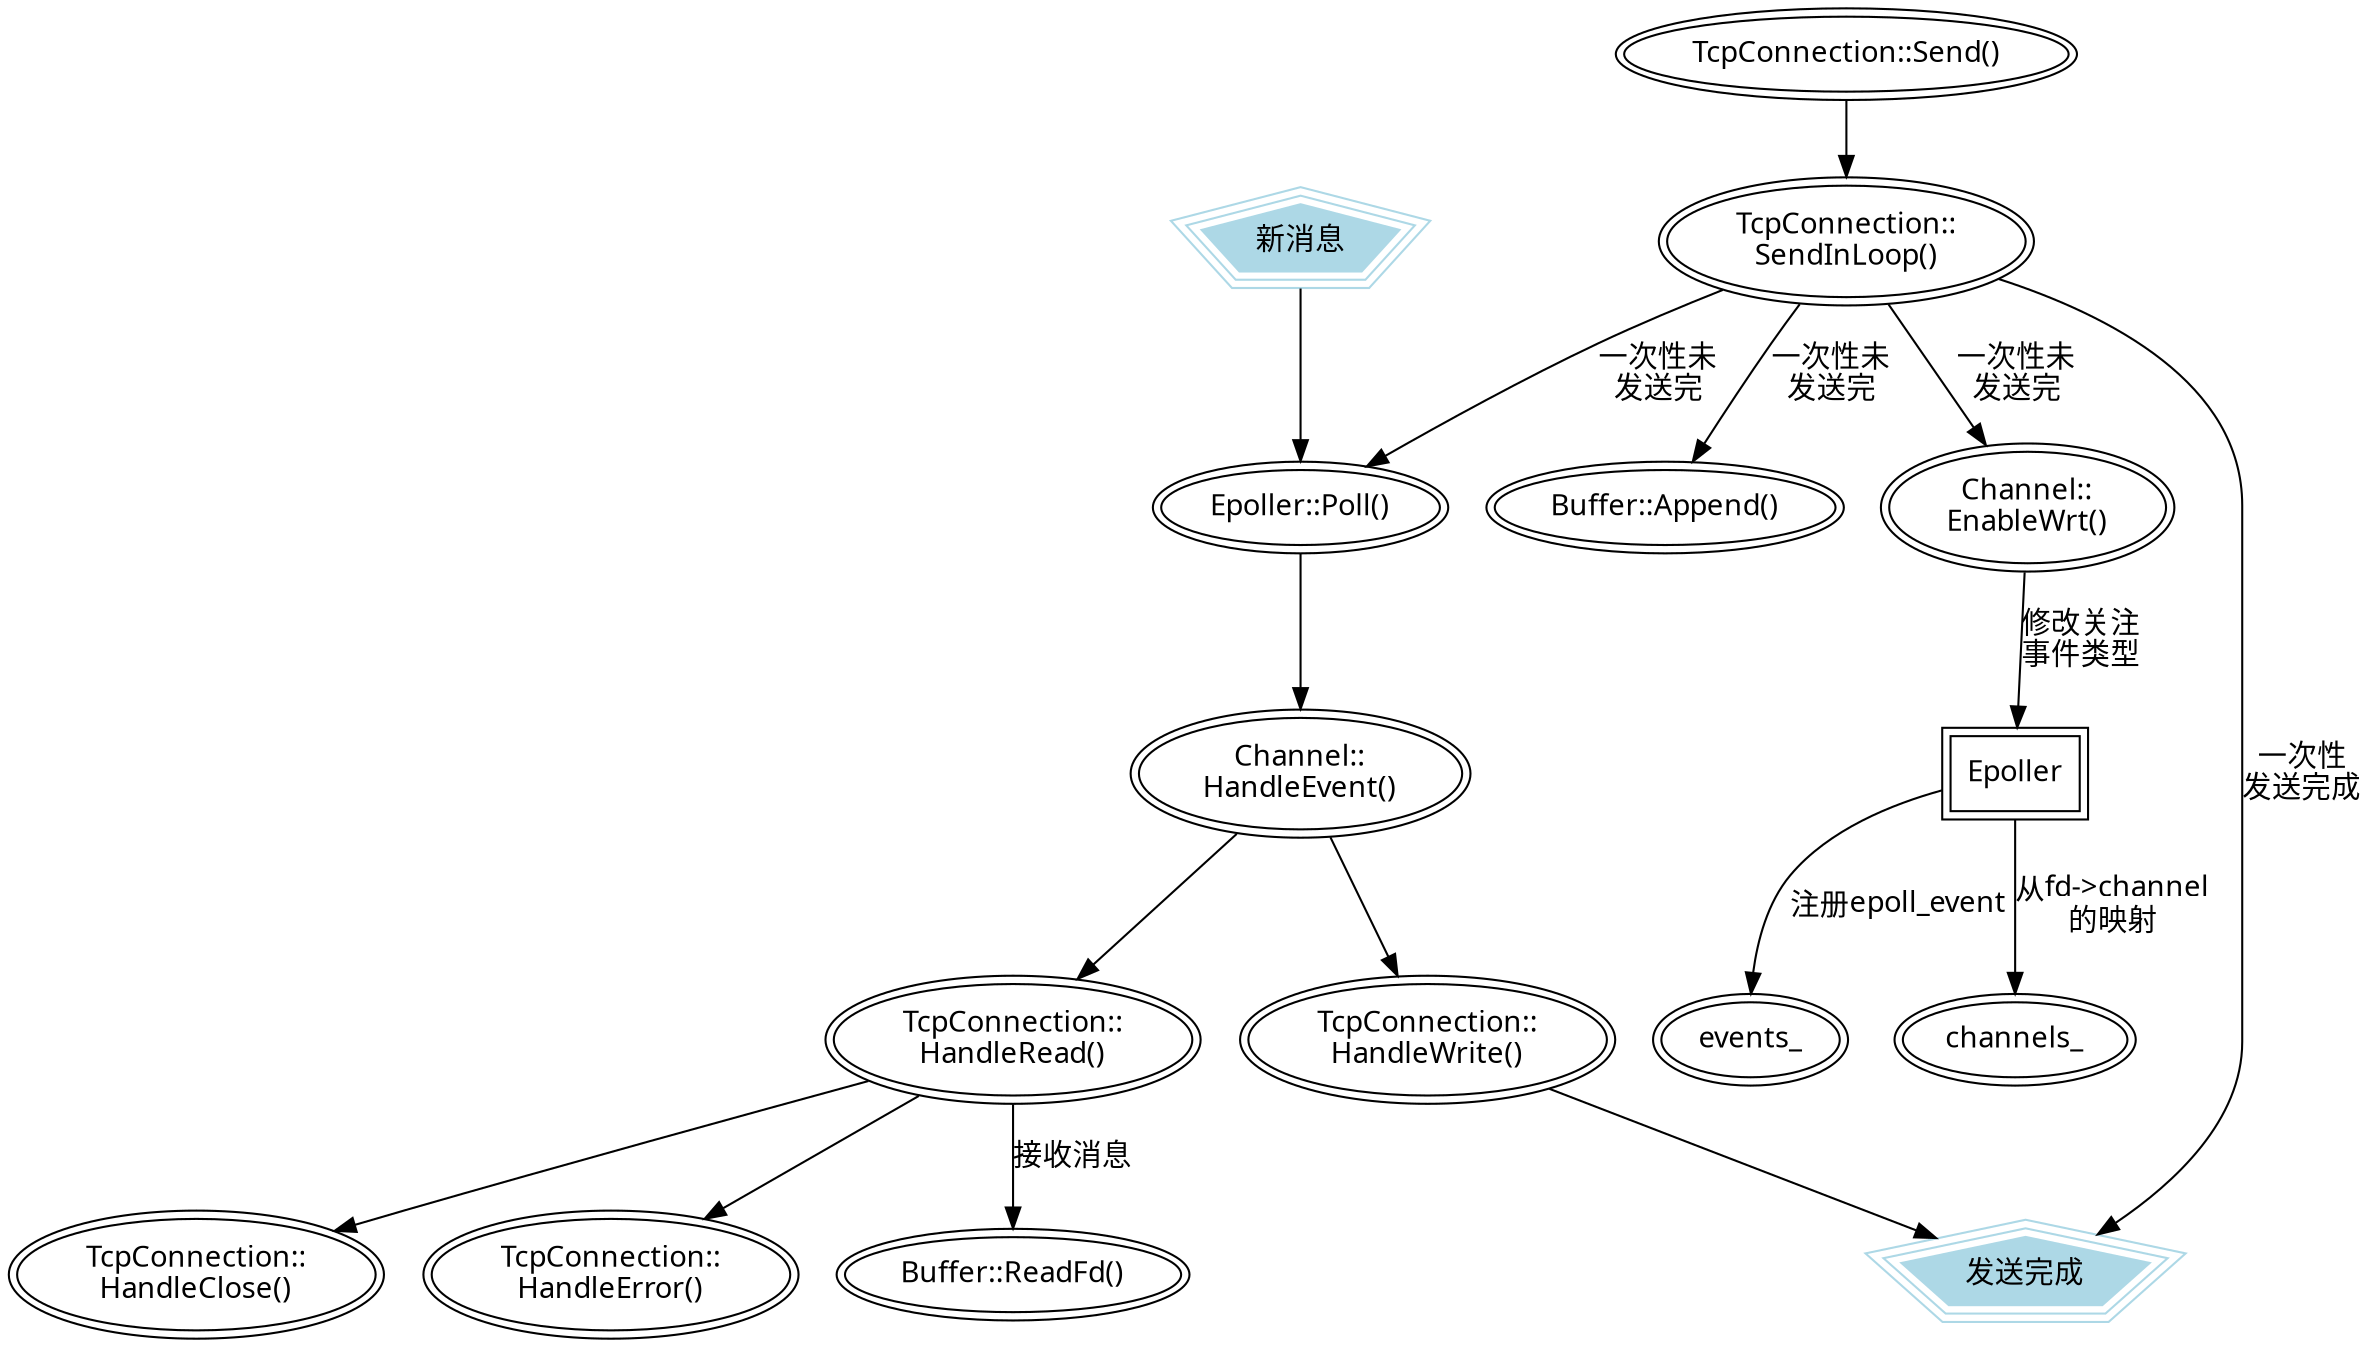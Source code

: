 digraph G {
	edge[fontname = "FangSong"];
	node[peripheries = 2, fontname = "FangSong"];
	size = "1000, 1000";

	/*--------------------------结点初始化--------------------------*/
	// 对象结点
	Epoller[shape = box];

	// 函数结点
	HandleEvent[label = "Channel::\nHandleEvent()"];
	Poll[label = "Epoller::Poll()"];
	HandleReadConn[label = "TcpConnection::\nHandleRead()"];
	HandleCloseConn[label = "TcpConnection::\nHandleClose()"];
	HandleErrorConn[label = "TcpConnection::\nHandleError()"];
	HandleWriteConn[label = "TcpConnection::\nHandleWrite()"];
	ReadFd[label = "Buffer::ReadFd()"];
	Send[label = "TcpConnection::Send()"];
	SendInLoop[label = "TcpConnection::\nSendInLoop()"];
	Append[label = "Buffer::Append()"];
	EnableWriting[label = "Channel::\nEnableWrt()"];

	// 其他结点
	New[label = "新消息", shape = polygon,sides = 5,peripheries = 3,color = lightblue,style = filled];
	Finish[label = "发送完成", shape = polygon,sides = 5,peripheries = 3,color = lightblue,style = filled];


	/*--------------------------边的绘制----------------------------*/
	// 从属关系
	Epoller -> events_[label = "注册epoll_event"];
	Epoller -> channels_[label = "从fd->channel\n的映射"];

	// 新消息接收函数调用过程
	New -> Poll -> HandleEvent -> HandleReadConn;
	HandleReadConn -> ReadFd[label = "接收消息", weight = 20];
	HandleReadConn -> HandleCloseConn;
	HandleReadConn -> HandleErrorConn;

	// 给客户端发送消息
	Send -> SendInLoop;
	SendInLoop -> Finish[label = "一次性\n发送完成"];
	SendInLoop -> Append[label = "一次性未\n发送完"];
	SendInLoop -> EnableWriting[label = "一次性未\n发送完"];
	EnableWriting -> Epoller[label = "修改关注\n事件类型"];
	SendInLoop -> Poll[label = "一次性未\n发送完"];
	HandleEvent -> HandleWriteConn -> Finish;
}
